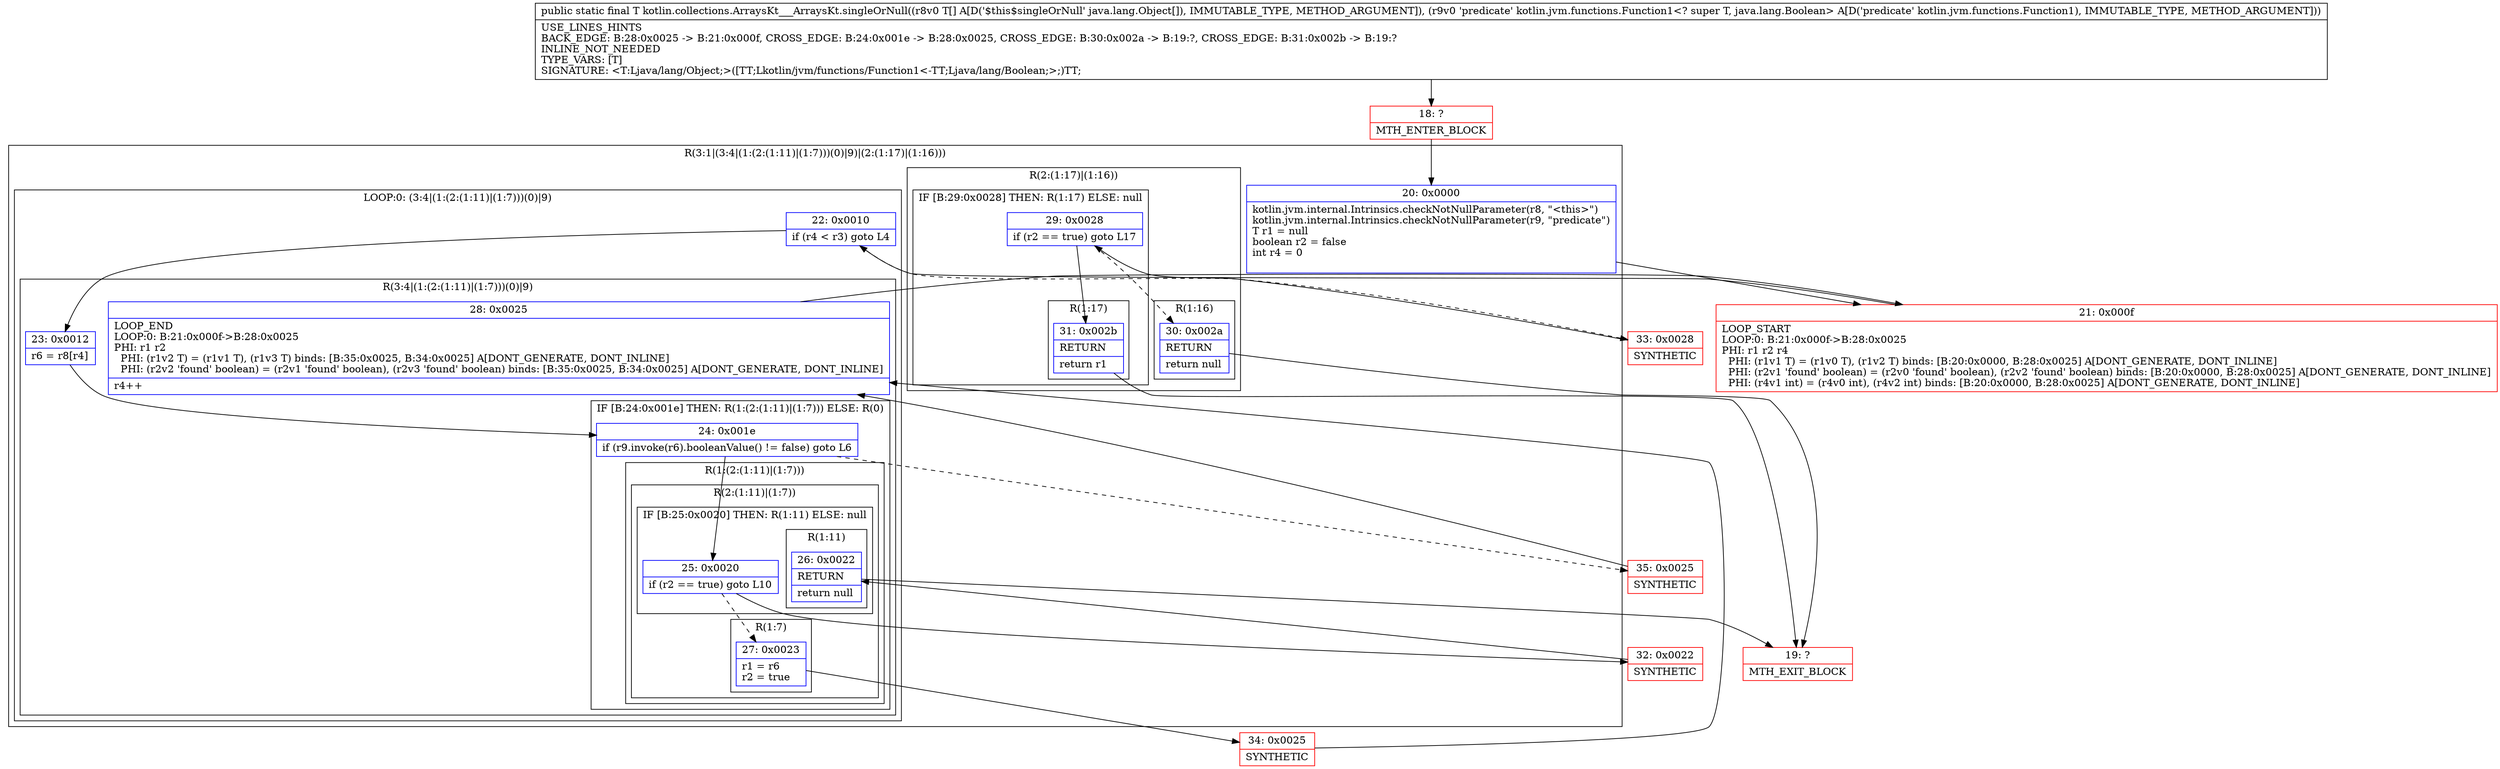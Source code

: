 digraph "CFG forkotlin.collections.ArraysKt___ArraysKt.singleOrNull([Ljava\/lang\/Object;Lkotlin\/jvm\/functions\/Function1;)Ljava\/lang\/Object;" {
subgraph cluster_Region_1215874964 {
label = "R(3:1|(3:4|(1:(2:(1:11)|(1:7)))(0)|9)|(2:(1:17)|(1:16)))";
node [shape=record,color=blue];
Node_20 [shape=record,label="{20\:\ 0x0000|kotlin.jvm.internal.Intrinsics.checkNotNullParameter(r8, \"\<this\>\")\lkotlin.jvm.internal.Intrinsics.checkNotNullParameter(r9, \"predicate\")\lT r1 = null\lboolean r2 = false\lint r4 = 0\l\l}"];
subgraph cluster_LoopRegion_46269906 {
label = "LOOP:0: (3:4|(1:(2:(1:11)|(1:7)))(0)|9)";
node [shape=record,color=blue];
Node_22 [shape=record,label="{22\:\ 0x0010|if (r4 \< r3) goto L4\l}"];
subgraph cluster_Region_1822283455 {
label = "R(3:4|(1:(2:(1:11)|(1:7)))(0)|9)";
node [shape=record,color=blue];
Node_23 [shape=record,label="{23\:\ 0x0012|r6 = r8[r4]\l}"];
subgraph cluster_IfRegion_422319810 {
label = "IF [B:24:0x001e] THEN: R(1:(2:(1:11)|(1:7))) ELSE: R(0)";
node [shape=record,color=blue];
Node_24 [shape=record,label="{24\:\ 0x001e|if (r9.invoke(r6).booleanValue() != false) goto L6\l}"];
subgraph cluster_Region_598678993 {
label = "R(1:(2:(1:11)|(1:7)))";
node [shape=record,color=blue];
subgraph cluster_Region_1526002294 {
label = "R(2:(1:11)|(1:7))";
node [shape=record,color=blue];
subgraph cluster_IfRegion_1259487266 {
label = "IF [B:25:0x0020] THEN: R(1:11) ELSE: null";
node [shape=record,color=blue];
Node_25 [shape=record,label="{25\:\ 0x0020|if (r2 == true) goto L10\l}"];
subgraph cluster_Region_1217040495 {
label = "R(1:11)";
node [shape=record,color=blue];
Node_26 [shape=record,label="{26\:\ 0x0022|RETURN\l|return null\l}"];
}
}
subgraph cluster_Region_1349460095 {
label = "R(1:7)";
node [shape=record,color=blue];
Node_27 [shape=record,label="{27\:\ 0x0023|r1 = r6\lr2 = true\l}"];
}
}
}
subgraph cluster_Region_837354938 {
label = "R(0)";
node [shape=record,color=blue];
}
}
Node_28 [shape=record,label="{28\:\ 0x0025|LOOP_END\lLOOP:0: B:21:0x000f\-\>B:28:0x0025\lPHI: r1 r2 \l  PHI: (r1v2 T) = (r1v1 T), (r1v3 T) binds: [B:35:0x0025, B:34:0x0025] A[DONT_GENERATE, DONT_INLINE]\l  PHI: (r2v2 'found' boolean) = (r2v1 'found' boolean), (r2v3 'found' boolean) binds: [B:35:0x0025, B:34:0x0025] A[DONT_GENERATE, DONT_INLINE]\l|r4++\l}"];
}
}
subgraph cluster_Region_1785972675 {
label = "R(2:(1:17)|(1:16))";
node [shape=record,color=blue];
subgraph cluster_IfRegion_1163426483 {
label = "IF [B:29:0x0028] THEN: R(1:17) ELSE: null";
node [shape=record,color=blue];
Node_29 [shape=record,label="{29\:\ 0x0028|if (r2 == true) goto L17\l}"];
subgraph cluster_Region_947910022 {
label = "R(1:17)";
node [shape=record,color=blue];
Node_31 [shape=record,label="{31\:\ 0x002b|RETURN\l|return r1\l}"];
}
}
subgraph cluster_Region_392818617 {
label = "R(1:16)";
node [shape=record,color=blue];
Node_30 [shape=record,label="{30\:\ 0x002a|RETURN\l|return null\l}"];
}
}
}
Node_18 [shape=record,color=red,label="{18\:\ ?|MTH_ENTER_BLOCK\l}"];
Node_21 [shape=record,color=red,label="{21\:\ 0x000f|LOOP_START\lLOOP:0: B:21:0x000f\-\>B:28:0x0025\lPHI: r1 r2 r4 \l  PHI: (r1v1 T) = (r1v0 T), (r1v2 T) binds: [B:20:0x0000, B:28:0x0025] A[DONT_GENERATE, DONT_INLINE]\l  PHI: (r2v1 'found' boolean) = (r2v0 'found' boolean), (r2v2 'found' boolean) binds: [B:20:0x0000, B:28:0x0025] A[DONT_GENERATE, DONT_INLINE]\l  PHI: (r4v1 int) = (r4v0 int), (r4v2 int) binds: [B:20:0x0000, B:28:0x0025] A[DONT_GENERATE, DONT_INLINE]\l}"];
Node_34 [shape=record,color=red,label="{34\:\ 0x0025|SYNTHETIC\l}"];
Node_32 [shape=record,color=red,label="{32\:\ 0x0022|SYNTHETIC\l}"];
Node_19 [shape=record,color=red,label="{19\:\ ?|MTH_EXIT_BLOCK\l}"];
Node_35 [shape=record,color=red,label="{35\:\ 0x0025|SYNTHETIC\l}"];
Node_33 [shape=record,color=red,label="{33\:\ 0x0028|SYNTHETIC\l}"];
MethodNode[shape=record,label="{public static final T kotlin.collections.ArraysKt___ArraysKt.singleOrNull((r8v0 T[] A[D('$this$singleOrNull' java.lang.Object[]), IMMUTABLE_TYPE, METHOD_ARGUMENT]), (r9v0 'predicate' kotlin.jvm.functions.Function1\<? super T, java.lang.Boolean\> A[D('predicate' kotlin.jvm.functions.Function1), IMMUTABLE_TYPE, METHOD_ARGUMENT]))  | USE_LINES_HINTS\lBACK_EDGE: B:28:0x0025 \-\> B:21:0x000f, CROSS_EDGE: B:24:0x001e \-\> B:28:0x0025, CROSS_EDGE: B:30:0x002a \-\> B:19:?, CROSS_EDGE: B:31:0x002b \-\> B:19:?\lINLINE_NOT_NEEDED\lTYPE_VARS: [T]\lSIGNATURE: \<T:Ljava\/lang\/Object;\>([TT;Lkotlin\/jvm\/functions\/Function1\<\-TT;Ljava\/lang\/Boolean;\>;)TT;\l}"];
MethodNode -> Node_18;Node_20 -> Node_21;
Node_22 -> Node_23;
Node_22 -> Node_33[style=dashed];
Node_23 -> Node_24;
Node_24 -> Node_25;
Node_24 -> Node_35[style=dashed];
Node_25 -> Node_27[style=dashed];
Node_25 -> Node_32;
Node_26 -> Node_19;
Node_27 -> Node_34;
Node_28 -> Node_21;
Node_29 -> Node_30[style=dashed];
Node_29 -> Node_31;
Node_31 -> Node_19;
Node_30 -> Node_19;
Node_18 -> Node_20;
Node_21 -> Node_22;
Node_34 -> Node_28;
Node_32 -> Node_26;
Node_35 -> Node_28;
Node_33 -> Node_29;
}

